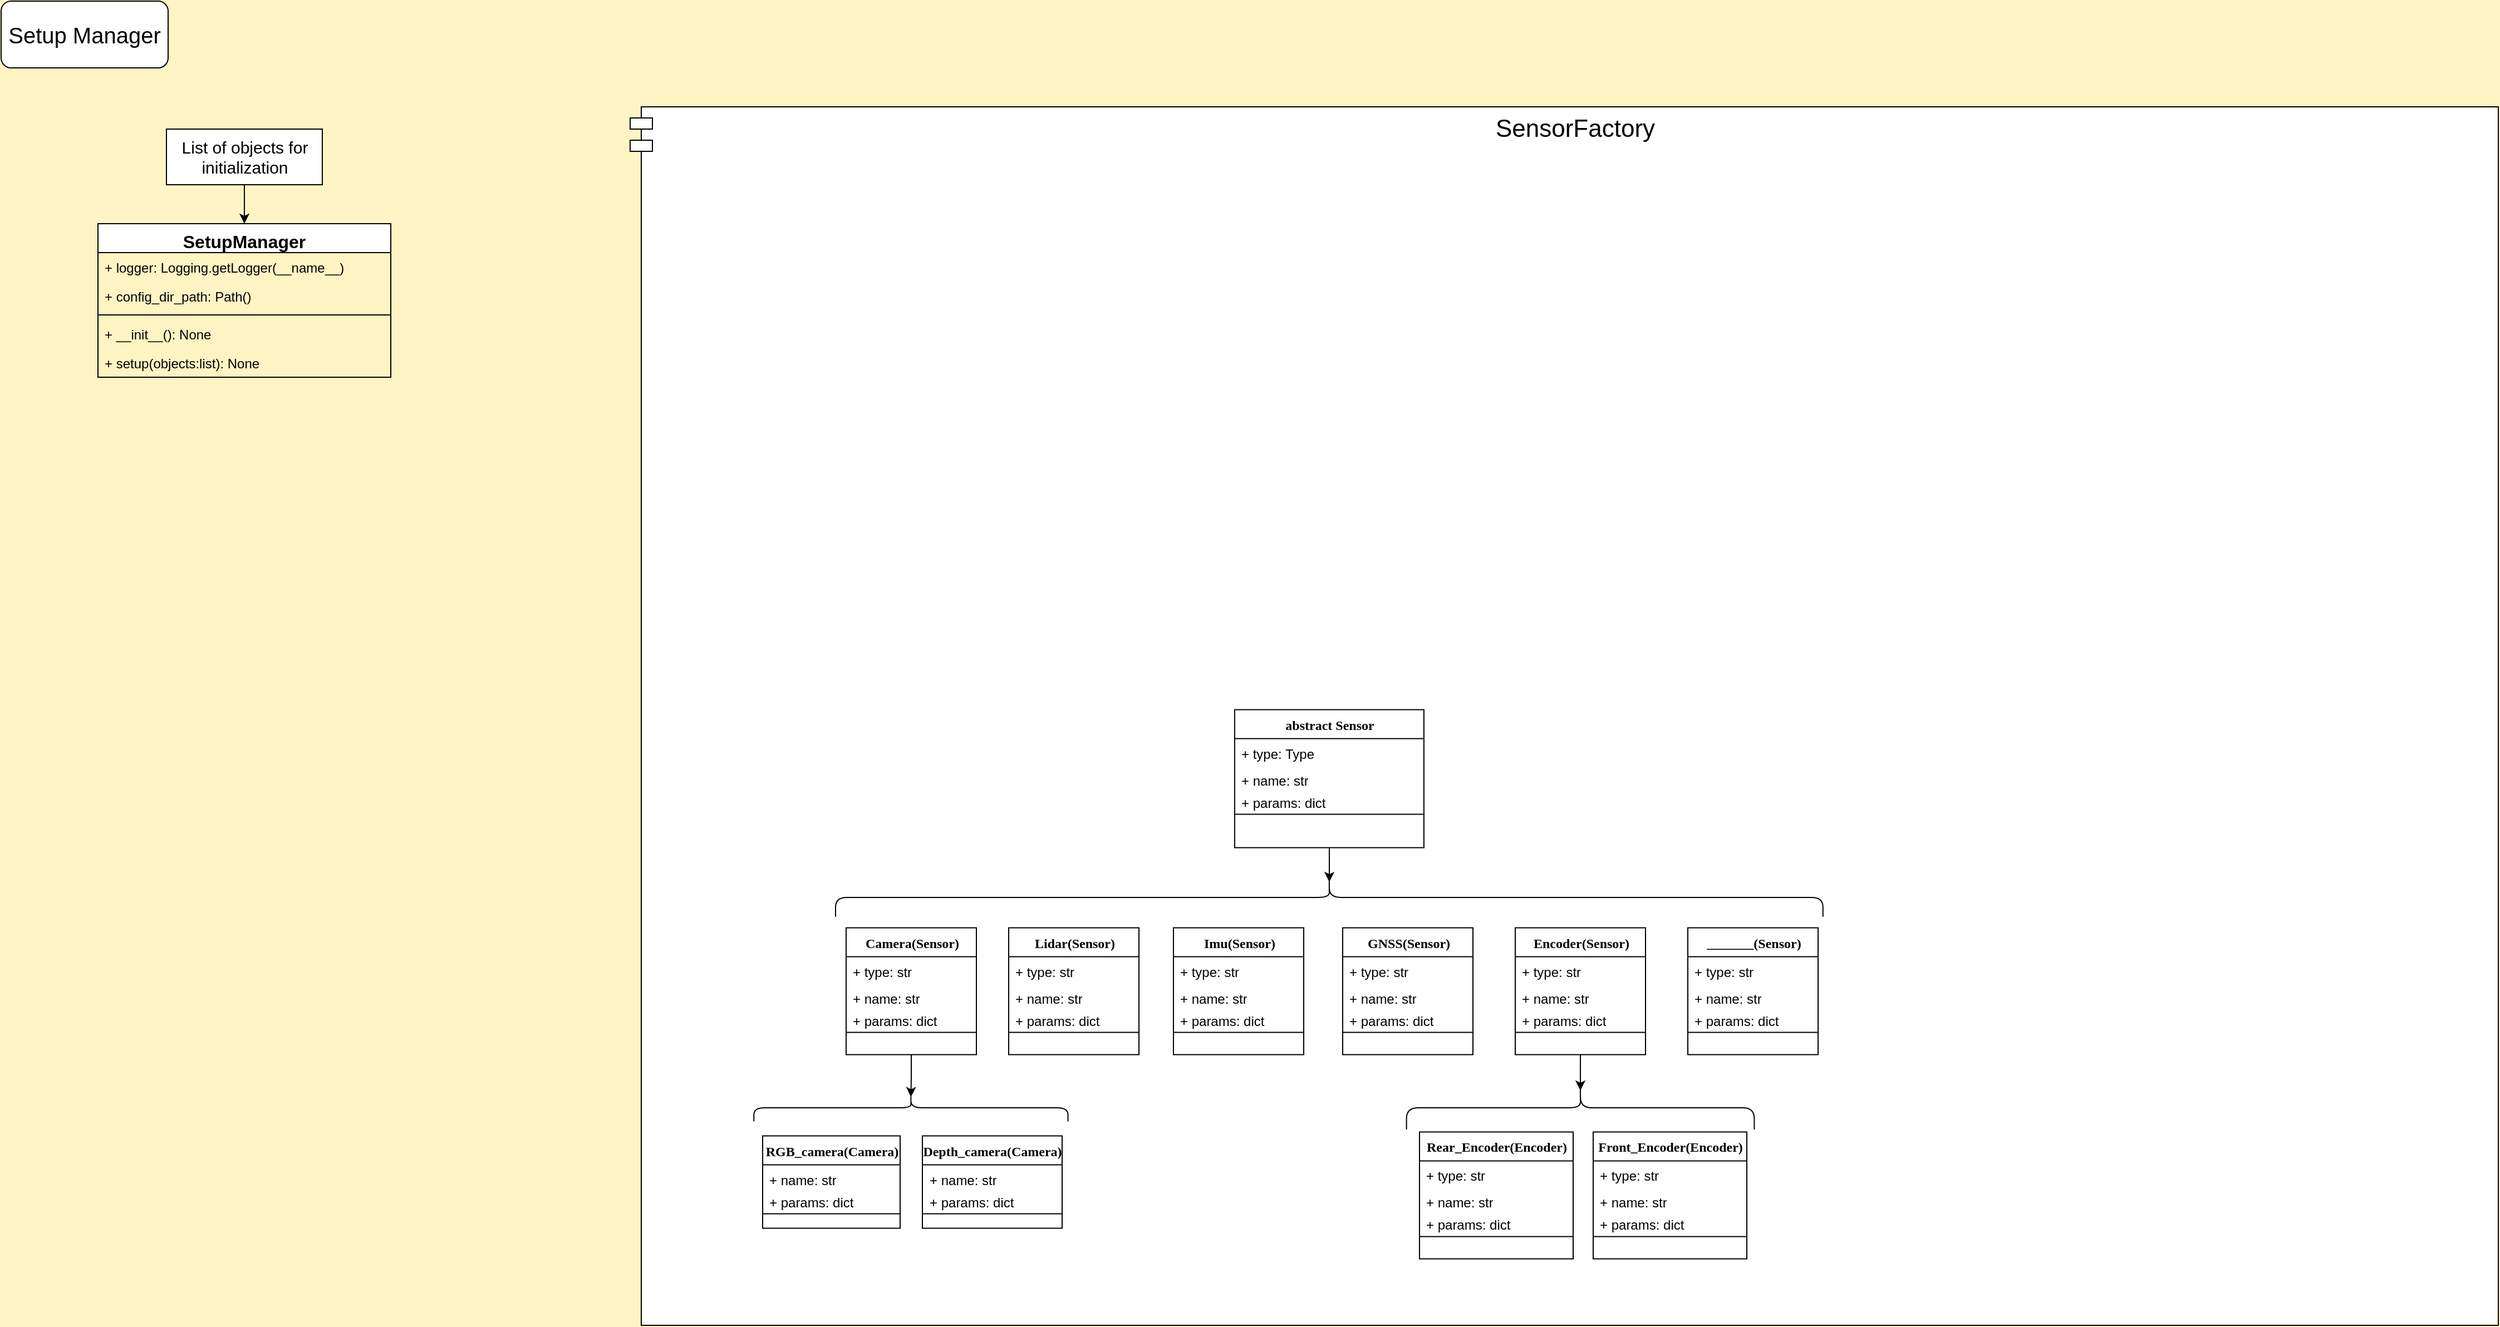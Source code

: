<mxfile version="21.1.2" type="device">
  <diagram name="Page-1" id="9f46799a-70d6-7492-0946-bef42562c5a5">
    <mxGraphModel dx="6105" dy="2260" grid="0" gridSize="10" guides="1" tooltips="1" connect="1" arrows="1" fold="1" page="1" pageScale="1" pageWidth="1100" pageHeight="850" background="#FFF4C3" math="0" shadow="0">
      <root>
        <mxCell id="0" />
        <mxCell id="1" parent="0" />
        <mxCell id="Aylq7W8BoPlnoGxo-zvF-60" value="&lt;font style=&quot;font-size: 22px;&quot;&gt;SensorFactory&lt;/font&gt;" style="shape=module;align=left;spacingLeft=20;align=center;verticalAlign=top;whiteSpace=wrap;html=1;" vertex="1" parent="1">
          <mxGeometry x="-1635" y="95" width="1678" height="1095" as="geometry" />
        </mxCell>
        <mxCell id="PfdxGWVudXJHfrVKH4m6-9" value="&lt;font style=&quot;&quot;&gt;&lt;span style=&quot;font-size: 20px;&quot;&gt;Setup Manager&lt;/span&gt;&lt;br&gt;&lt;/font&gt;" style="rounded=1;whiteSpace=wrap;html=1;" parent="1" vertex="1">
          <mxGeometry x="-2200" width="150" height="60" as="geometry" />
        </mxCell>
        <mxCell id="V_455w8ZprKLAPUMnkuS-11" style="edgeStyle=orthogonalEdgeStyle;rounded=0;orthogonalLoop=1;jettySize=auto;html=1;entryX=0.5;entryY=0;entryDx=0;entryDy=0;" parent="1" source="zKVxdJpC08GL1bF6zu99-47" target="V_455w8ZprKLAPUMnkuS-1" edge="1">
          <mxGeometry relative="1" as="geometry" />
        </mxCell>
        <mxCell id="zKVxdJpC08GL1bF6zu99-47" value="&lt;font style=&quot;font-size: 15px;&quot;&gt;List of objects for initialization&lt;/font&gt;" style="html=1;whiteSpace=wrap;" parent="1" vertex="1">
          <mxGeometry x="-2051.5" y="115" width="140" height="50" as="geometry" />
        </mxCell>
        <mxCell id="V_455w8ZprKLAPUMnkuS-1" value="&lt;span style=&quot;font-size: 16px;&quot;&gt;SetupManager&lt;/span&gt;" style="swimlane;fontStyle=1;align=center;verticalAlign=top;childLayout=stackLayout;horizontal=1;startSize=26;horizontalStack=0;resizeParent=1;resizeParentMax=0;resizeLast=0;collapsible=1;marginBottom=0;whiteSpace=wrap;html=1;" parent="1" vertex="1">
          <mxGeometry x="-2113" y="200" width="263" height="138" as="geometry" />
        </mxCell>
        <mxCell id="ovOFpTvWV7OLr1ogFVto-1" value="+ logger: Logging.getLogger(__name__)" style="text;strokeColor=none;fillColor=none;align=left;verticalAlign=top;spacingLeft=4;spacingRight=4;overflow=hidden;rotatable=0;points=[[0,0.5],[1,0.5]];portConstraint=eastwest;whiteSpace=wrap;html=1;" parent="V_455w8ZprKLAPUMnkuS-1" vertex="1">
          <mxGeometry y="26" width="263" height="26" as="geometry" />
        </mxCell>
        <mxCell id="V_455w8ZprKLAPUMnkuS-3" value="+ config_dir_path: Path()" style="text;strokeColor=none;fillColor=none;align=left;verticalAlign=top;spacingLeft=4;spacingRight=4;overflow=hidden;rotatable=0;points=[[0,0.5],[1,0.5]];portConstraint=eastwest;whiteSpace=wrap;html=1;" parent="V_455w8ZprKLAPUMnkuS-1" vertex="1">
          <mxGeometry y="52" width="263" height="26" as="geometry" />
        </mxCell>
        <mxCell id="V_455w8ZprKLAPUMnkuS-5" value="" style="line;strokeWidth=1;fillColor=none;align=left;verticalAlign=middle;spacingTop=-1;spacingLeft=3;spacingRight=3;rotatable=0;labelPosition=right;points=[];portConstraint=eastwest;strokeColor=inherit;" parent="V_455w8ZprKLAPUMnkuS-1" vertex="1">
          <mxGeometry y="78" width="263" height="8" as="geometry" />
        </mxCell>
        <mxCell id="V_455w8ZprKLAPUMnkuS-6" value="+ __init__(): None" style="text;strokeColor=none;fillColor=none;align=left;verticalAlign=top;spacingLeft=4;spacingRight=4;overflow=hidden;rotatable=0;points=[[0,0.5],[1,0.5]];portConstraint=eastwest;whiteSpace=wrap;html=1;" parent="V_455w8ZprKLAPUMnkuS-1" vertex="1">
          <mxGeometry y="86" width="263" height="26" as="geometry" />
        </mxCell>
        <mxCell id="V_455w8ZprKLAPUMnkuS-7" value="+ setup(objects:list): None" style="text;strokeColor=none;fillColor=none;align=left;verticalAlign=top;spacingLeft=4;spacingRight=4;overflow=hidden;rotatable=0;points=[[0,0.5],[1,0.5]];portConstraint=eastwest;whiteSpace=wrap;html=1;" parent="V_455w8ZprKLAPUMnkuS-1" vertex="1">
          <mxGeometry y="112" width="263" height="26" as="geometry" />
        </mxCell>
        <mxCell id="Aylq7W8BoPlnoGxo-zvF-1" style="edgeStyle=orthogonalEdgeStyle;rounded=0;orthogonalLoop=1;jettySize=auto;html=1;entryX=0.1;entryY=0.5;entryDx=0;entryDy=0;entryPerimeter=0;" edge="1" parent="1" source="Aylq7W8BoPlnoGxo-zvF-2" target="Aylq7W8BoPlnoGxo-zvF-34">
          <mxGeometry relative="1" as="geometry" />
        </mxCell>
        <mxCell id="Aylq7W8BoPlnoGxo-zvF-2" value="abstract Sensor" style="swimlane;html=1;fontStyle=1;align=center;verticalAlign=top;childLayout=stackLayout;horizontal=1;startSize=26;horizontalStack=0;resizeParent=1;resizeLast=0;collapsible=1;marginBottom=0;swimlaneFillColor=#ffffff;rounded=0;shadow=0;comic=0;labelBackgroundColor=none;strokeWidth=1;fillColor=none;fontFamily=Verdana;fontSize=12" vertex="1" parent="1">
          <mxGeometry x="-1092.05" y="636.81" width="170" height="124" as="geometry" />
        </mxCell>
        <mxCell id="Aylq7W8BoPlnoGxo-zvF-3" value="+ type: Type" style="text;html=1;strokeColor=none;fillColor=none;align=left;verticalAlign=top;spacingLeft=4;spacingRight=4;whiteSpace=wrap;overflow=hidden;rotatable=0;points=[[0,0.5],[1,0.5]];portConstraint=eastwest;" vertex="1" parent="Aylq7W8BoPlnoGxo-zvF-2">
          <mxGeometry y="26" width="170" height="24" as="geometry" />
        </mxCell>
        <mxCell id="Aylq7W8BoPlnoGxo-zvF-4" value="+ name: str" style="text;html=1;strokeColor=none;fillColor=none;align=left;verticalAlign=top;spacingLeft=4;spacingRight=4;whiteSpace=wrap;overflow=hidden;rotatable=0;points=[[0,0.5],[1,0.5]];portConstraint=eastwest;" vertex="1" parent="Aylq7W8BoPlnoGxo-zvF-2">
          <mxGeometry y="50" width="170" height="20" as="geometry" />
        </mxCell>
        <mxCell id="Aylq7W8BoPlnoGxo-zvF-5" value="+ params: dict" style="text;html=1;strokeColor=none;fillColor=none;align=left;verticalAlign=top;spacingLeft=4;spacingRight=4;whiteSpace=wrap;overflow=hidden;rotatable=0;points=[[0,0.5],[1,0.5]];portConstraint=eastwest;" vertex="1" parent="Aylq7W8BoPlnoGxo-zvF-2">
          <mxGeometry y="70" width="170" height="20" as="geometry" />
        </mxCell>
        <mxCell id="Aylq7W8BoPlnoGxo-zvF-6" value="" style="line;html=1;strokeWidth=1;fillColor=none;align=left;verticalAlign=middle;spacingTop=-1;spacingLeft=3;spacingRight=3;rotatable=0;labelPosition=right;points=[];portConstraint=eastwest;" vertex="1" parent="Aylq7W8BoPlnoGxo-zvF-2">
          <mxGeometry y="90" width="170" height="8" as="geometry" />
        </mxCell>
        <mxCell id="Aylq7W8BoPlnoGxo-zvF-7" style="edgeStyle=orthogonalEdgeStyle;rounded=0;orthogonalLoop=1;jettySize=auto;html=1;entryX=0.1;entryY=0.5;entryDx=0;entryDy=0;entryPerimeter=0;" edge="1" parent="1" source="Aylq7W8BoPlnoGxo-zvF-8" target="Aylq7W8BoPlnoGxo-zvF-48">
          <mxGeometry relative="1" as="geometry" />
        </mxCell>
        <mxCell id="Aylq7W8BoPlnoGxo-zvF-8" value="Camera(Sensor)" style="swimlane;html=1;fontStyle=1;align=center;verticalAlign=top;childLayout=stackLayout;horizontal=1;startSize=26;horizontalStack=0;resizeParent=1;resizeLast=0;collapsible=1;marginBottom=0;swimlaneFillColor=#ffffff;rounded=0;shadow=0;comic=0;labelBackgroundColor=none;strokeWidth=1;fillColor=none;fontFamily=Verdana;fontSize=12" vertex="1" parent="1">
          <mxGeometry x="-1441" y="832.81" width="117" height="114" as="geometry" />
        </mxCell>
        <mxCell id="Aylq7W8BoPlnoGxo-zvF-9" value="+ type: str" style="text;html=1;strokeColor=none;fillColor=none;align=left;verticalAlign=top;spacingLeft=4;spacingRight=4;whiteSpace=wrap;overflow=hidden;rotatable=0;points=[[0,0.5],[1,0.5]];portConstraint=eastwest;" vertex="1" parent="Aylq7W8BoPlnoGxo-zvF-8">
          <mxGeometry y="26" width="117" height="24" as="geometry" />
        </mxCell>
        <mxCell id="Aylq7W8BoPlnoGxo-zvF-10" value="+ name: str" style="text;html=1;strokeColor=none;fillColor=none;align=left;verticalAlign=top;spacingLeft=4;spacingRight=4;whiteSpace=wrap;overflow=hidden;rotatable=0;points=[[0,0.5],[1,0.5]];portConstraint=eastwest;" vertex="1" parent="Aylq7W8BoPlnoGxo-zvF-8">
          <mxGeometry y="50" width="117" height="20" as="geometry" />
        </mxCell>
        <mxCell id="Aylq7W8BoPlnoGxo-zvF-11" value="+ params: dict" style="text;html=1;strokeColor=none;fillColor=none;align=left;verticalAlign=top;spacingLeft=4;spacingRight=4;whiteSpace=wrap;overflow=hidden;rotatable=0;points=[[0,0.5],[1,0.5]];portConstraint=eastwest;" vertex="1" parent="Aylq7W8BoPlnoGxo-zvF-8">
          <mxGeometry y="70" width="117" height="20" as="geometry" />
        </mxCell>
        <mxCell id="Aylq7W8BoPlnoGxo-zvF-12" value="" style="line;html=1;strokeWidth=1;fillColor=none;align=left;verticalAlign=middle;spacingTop=-1;spacingLeft=3;spacingRight=3;rotatable=0;labelPosition=right;points=[];portConstraint=eastwest;" vertex="1" parent="Aylq7W8BoPlnoGxo-zvF-8">
          <mxGeometry y="90" width="117" height="8" as="geometry" />
        </mxCell>
        <mxCell id="Aylq7W8BoPlnoGxo-zvF-13" value="Lidar(Sensor)" style="swimlane;html=1;fontStyle=1;align=center;verticalAlign=top;childLayout=stackLayout;horizontal=1;startSize=26;horizontalStack=0;resizeParent=1;resizeLast=0;collapsible=1;marginBottom=0;swimlaneFillColor=#ffffff;rounded=0;shadow=0;comic=0;labelBackgroundColor=none;strokeWidth=1;fillColor=none;fontFamily=Verdana;fontSize=12" vertex="1" parent="1">
          <mxGeometry x="-1295" y="832.81" width="117" height="114" as="geometry" />
        </mxCell>
        <mxCell id="Aylq7W8BoPlnoGxo-zvF-14" value="+ type: str" style="text;html=1;strokeColor=none;fillColor=none;align=left;verticalAlign=top;spacingLeft=4;spacingRight=4;whiteSpace=wrap;overflow=hidden;rotatable=0;points=[[0,0.5],[1,0.5]];portConstraint=eastwest;" vertex="1" parent="Aylq7W8BoPlnoGxo-zvF-13">
          <mxGeometry y="26" width="117" height="24" as="geometry" />
        </mxCell>
        <mxCell id="Aylq7W8BoPlnoGxo-zvF-15" value="+ name: str" style="text;html=1;strokeColor=none;fillColor=none;align=left;verticalAlign=top;spacingLeft=4;spacingRight=4;whiteSpace=wrap;overflow=hidden;rotatable=0;points=[[0,0.5],[1,0.5]];portConstraint=eastwest;" vertex="1" parent="Aylq7W8BoPlnoGxo-zvF-13">
          <mxGeometry y="50" width="117" height="20" as="geometry" />
        </mxCell>
        <mxCell id="Aylq7W8BoPlnoGxo-zvF-16" value="+ params: dict" style="text;html=1;strokeColor=none;fillColor=none;align=left;verticalAlign=top;spacingLeft=4;spacingRight=4;whiteSpace=wrap;overflow=hidden;rotatable=0;points=[[0,0.5],[1,0.5]];portConstraint=eastwest;" vertex="1" parent="Aylq7W8BoPlnoGxo-zvF-13">
          <mxGeometry y="70" width="117" height="20" as="geometry" />
        </mxCell>
        <mxCell id="Aylq7W8BoPlnoGxo-zvF-17" value="" style="line;html=1;strokeWidth=1;fillColor=none;align=left;verticalAlign=middle;spacingTop=-1;spacingLeft=3;spacingRight=3;rotatable=0;labelPosition=right;points=[];portConstraint=eastwest;" vertex="1" parent="Aylq7W8BoPlnoGxo-zvF-13">
          <mxGeometry y="90" width="117" height="8" as="geometry" />
        </mxCell>
        <mxCell id="Aylq7W8BoPlnoGxo-zvF-18" value="Imu(Sensor)" style="swimlane;html=1;fontStyle=1;align=center;verticalAlign=top;childLayout=stackLayout;horizontal=1;startSize=26;horizontalStack=0;resizeParent=1;resizeLast=0;collapsible=1;marginBottom=0;swimlaneFillColor=#ffffff;rounded=0;shadow=0;comic=0;labelBackgroundColor=none;strokeWidth=1;fillColor=none;fontFamily=Verdana;fontSize=12" vertex="1" parent="1">
          <mxGeometry x="-1147" y="832.81" width="117" height="114" as="geometry" />
        </mxCell>
        <mxCell id="Aylq7W8BoPlnoGxo-zvF-19" value="+ type: str" style="text;html=1;strokeColor=none;fillColor=none;align=left;verticalAlign=top;spacingLeft=4;spacingRight=4;whiteSpace=wrap;overflow=hidden;rotatable=0;points=[[0,0.5],[1,0.5]];portConstraint=eastwest;" vertex="1" parent="Aylq7W8BoPlnoGxo-zvF-18">
          <mxGeometry y="26" width="117" height="24" as="geometry" />
        </mxCell>
        <mxCell id="Aylq7W8BoPlnoGxo-zvF-20" value="+ name: str" style="text;html=1;strokeColor=none;fillColor=none;align=left;verticalAlign=top;spacingLeft=4;spacingRight=4;whiteSpace=wrap;overflow=hidden;rotatable=0;points=[[0,0.5],[1,0.5]];portConstraint=eastwest;" vertex="1" parent="Aylq7W8BoPlnoGxo-zvF-18">
          <mxGeometry y="50" width="117" height="20" as="geometry" />
        </mxCell>
        <mxCell id="Aylq7W8BoPlnoGxo-zvF-21" value="+ params: dict" style="text;html=1;strokeColor=none;fillColor=none;align=left;verticalAlign=top;spacingLeft=4;spacingRight=4;whiteSpace=wrap;overflow=hidden;rotatable=0;points=[[0,0.5],[1,0.5]];portConstraint=eastwest;" vertex="1" parent="Aylq7W8BoPlnoGxo-zvF-18">
          <mxGeometry y="70" width="117" height="20" as="geometry" />
        </mxCell>
        <mxCell id="Aylq7W8BoPlnoGxo-zvF-22" value="" style="line;html=1;strokeWidth=1;fillColor=none;align=left;verticalAlign=middle;spacingTop=-1;spacingLeft=3;spacingRight=3;rotatable=0;labelPosition=right;points=[];portConstraint=eastwest;" vertex="1" parent="Aylq7W8BoPlnoGxo-zvF-18">
          <mxGeometry y="90" width="117" height="8" as="geometry" />
        </mxCell>
        <mxCell id="Aylq7W8BoPlnoGxo-zvF-23" value="GNSS(Sensor)" style="swimlane;html=1;fontStyle=1;align=center;verticalAlign=top;childLayout=stackLayout;horizontal=1;startSize=26;horizontalStack=0;resizeParent=1;resizeLast=0;collapsible=1;marginBottom=0;swimlaneFillColor=#ffffff;rounded=0;shadow=0;comic=0;labelBackgroundColor=none;strokeWidth=1;fillColor=none;fontFamily=Verdana;fontSize=12" vertex="1" parent="1">
          <mxGeometry x="-995" y="832.81" width="117" height="114" as="geometry" />
        </mxCell>
        <mxCell id="Aylq7W8BoPlnoGxo-zvF-24" value="+ type: str" style="text;html=1;strokeColor=none;fillColor=none;align=left;verticalAlign=top;spacingLeft=4;spacingRight=4;whiteSpace=wrap;overflow=hidden;rotatable=0;points=[[0,0.5],[1,0.5]];portConstraint=eastwest;" vertex="1" parent="Aylq7W8BoPlnoGxo-zvF-23">
          <mxGeometry y="26" width="117" height="24" as="geometry" />
        </mxCell>
        <mxCell id="Aylq7W8BoPlnoGxo-zvF-25" value="+ name: str" style="text;html=1;strokeColor=none;fillColor=none;align=left;verticalAlign=top;spacingLeft=4;spacingRight=4;whiteSpace=wrap;overflow=hidden;rotatable=0;points=[[0,0.5],[1,0.5]];portConstraint=eastwest;" vertex="1" parent="Aylq7W8BoPlnoGxo-zvF-23">
          <mxGeometry y="50" width="117" height="20" as="geometry" />
        </mxCell>
        <mxCell id="Aylq7W8BoPlnoGxo-zvF-26" value="+ params: dict" style="text;html=1;strokeColor=none;fillColor=none;align=left;verticalAlign=top;spacingLeft=4;spacingRight=4;whiteSpace=wrap;overflow=hidden;rotatable=0;points=[[0,0.5],[1,0.5]];portConstraint=eastwest;" vertex="1" parent="Aylq7W8BoPlnoGxo-zvF-23">
          <mxGeometry y="70" width="117" height="20" as="geometry" />
        </mxCell>
        <mxCell id="Aylq7W8BoPlnoGxo-zvF-27" value="" style="line;html=1;strokeWidth=1;fillColor=none;align=left;verticalAlign=middle;spacingTop=-1;spacingLeft=3;spacingRight=3;rotatable=0;labelPosition=right;points=[];portConstraint=eastwest;" vertex="1" parent="Aylq7W8BoPlnoGxo-zvF-23">
          <mxGeometry y="90" width="117" height="8" as="geometry" />
        </mxCell>
        <mxCell id="Aylq7W8BoPlnoGxo-zvF-28" style="edgeStyle=orthogonalEdgeStyle;rounded=0;orthogonalLoop=1;jettySize=auto;html=1;entryX=0.1;entryY=0.5;entryDx=0;entryDy=0;entryPerimeter=0;" edge="1" parent="1" source="Aylq7W8BoPlnoGxo-zvF-29" target="Aylq7W8BoPlnoGxo-zvF-59">
          <mxGeometry relative="1" as="geometry" />
        </mxCell>
        <mxCell id="Aylq7W8BoPlnoGxo-zvF-29" value="Encoder(Sensor)" style="swimlane;html=1;fontStyle=1;align=center;verticalAlign=top;childLayout=stackLayout;horizontal=1;startSize=26;horizontalStack=0;resizeParent=1;resizeLast=0;collapsible=1;marginBottom=0;swimlaneFillColor=#ffffff;rounded=0;shadow=0;comic=0;labelBackgroundColor=none;strokeWidth=1;fillColor=none;fontFamily=Verdana;fontSize=12" vertex="1" parent="1">
          <mxGeometry x="-840" y="832.81" width="117" height="114" as="geometry" />
        </mxCell>
        <mxCell id="Aylq7W8BoPlnoGxo-zvF-30" value="+ type: str" style="text;html=1;strokeColor=none;fillColor=none;align=left;verticalAlign=top;spacingLeft=4;spacingRight=4;whiteSpace=wrap;overflow=hidden;rotatable=0;points=[[0,0.5],[1,0.5]];portConstraint=eastwest;" vertex="1" parent="Aylq7W8BoPlnoGxo-zvF-29">
          <mxGeometry y="26" width="117" height="24" as="geometry" />
        </mxCell>
        <mxCell id="Aylq7W8BoPlnoGxo-zvF-31" value="+ name: str" style="text;html=1;strokeColor=none;fillColor=none;align=left;verticalAlign=top;spacingLeft=4;spacingRight=4;whiteSpace=wrap;overflow=hidden;rotatable=0;points=[[0,0.5],[1,0.5]];portConstraint=eastwest;" vertex="1" parent="Aylq7W8BoPlnoGxo-zvF-29">
          <mxGeometry y="50" width="117" height="20" as="geometry" />
        </mxCell>
        <mxCell id="Aylq7W8BoPlnoGxo-zvF-32" value="+ params: dict" style="text;html=1;strokeColor=none;fillColor=none;align=left;verticalAlign=top;spacingLeft=4;spacingRight=4;whiteSpace=wrap;overflow=hidden;rotatable=0;points=[[0,0.5],[1,0.5]];portConstraint=eastwest;" vertex="1" parent="Aylq7W8BoPlnoGxo-zvF-29">
          <mxGeometry y="70" width="117" height="20" as="geometry" />
        </mxCell>
        <mxCell id="Aylq7W8BoPlnoGxo-zvF-33" value="" style="line;html=1;strokeWidth=1;fillColor=none;align=left;verticalAlign=middle;spacingTop=-1;spacingLeft=3;spacingRight=3;rotatable=0;labelPosition=right;points=[];portConstraint=eastwest;" vertex="1" parent="Aylq7W8BoPlnoGxo-zvF-29">
          <mxGeometry y="90" width="117" height="8" as="geometry" />
        </mxCell>
        <mxCell id="Aylq7W8BoPlnoGxo-zvF-34" value="" style="shape=curlyBracket;whiteSpace=wrap;html=1;rounded=1;labelPosition=left;verticalLabelPosition=middle;align=right;verticalAlign=middle;rotation=90;" vertex="1" parent="1">
          <mxGeometry x="-1024.43" y="362" width="34.75" height="886.88" as="geometry" />
        </mxCell>
        <mxCell id="Aylq7W8BoPlnoGxo-zvF-35" value="_______(Sensor)" style="swimlane;html=1;fontStyle=1;align=center;verticalAlign=top;childLayout=stackLayout;horizontal=1;startSize=26;horizontalStack=0;resizeParent=1;resizeLast=0;collapsible=1;marginBottom=0;swimlaneFillColor=#ffffff;rounded=0;shadow=0;comic=0;labelBackgroundColor=none;strokeWidth=1;fillColor=none;fontFamily=Verdana;fontSize=12" vertex="1" parent="1">
          <mxGeometry x="-685" y="832.81" width="117" height="114" as="geometry" />
        </mxCell>
        <mxCell id="Aylq7W8BoPlnoGxo-zvF-36" value="+ type: str" style="text;html=1;strokeColor=none;fillColor=none;align=left;verticalAlign=top;spacingLeft=4;spacingRight=4;whiteSpace=wrap;overflow=hidden;rotatable=0;points=[[0,0.5],[1,0.5]];portConstraint=eastwest;" vertex="1" parent="Aylq7W8BoPlnoGxo-zvF-35">
          <mxGeometry y="26" width="117" height="24" as="geometry" />
        </mxCell>
        <mxCell id="Aylq7W8BoPlnoGxo-zvF-37" value="+ name: str" style="text;html=1;strokeColor=none;fillColor=none;align=left;verticalAlign=top;spacingLeft=4;spacingRight=4;whiteSpace=wrap;overflow=hidden;rotatable=0;points=[[0,0.5],[1,0.5]];portConstraint=eastwest;" vertex="1" parent="Aylq7W8BoPlnoGxo-zvF-35">
          <mxGeometry y="50" width="117" height="20" as="geometry" />
        </mxCell>
        <mxCell id="Aylq7W8BoPlnoGxo-zvF-38" value="+ params: dict" style="text;html=1;strokeColor=none;fillColor=none;align=left;verticalAlign=top;spacingLeft=4;spacingRight=4;whiteSpace=wrap;overflow=hidden;rotatable=0;points=[[0,0.5],[1,0.5]];portConstraint=eastwest;" vertex="1" parent="Aylq7W8BoPlnoGxo-zvF-35">
          <mxGeometry y="70" width="117" height="20" as="geometry" />
        </mxCell>
        <mxCell id="Aylq7W8BoPlnoGxo-zvF-39" value="" style="line;html=1;strokeWidth=1;fillColor=none;align=left;verticalAlign=middle;spacingTop=-1;spacingLeft=3;spacingRight=3;rotatable=0;labelPosition=right;points=[];portConstraint=eastwest;" vertex="1" parent="Aylq7W8BoPlnoGxo-zvF-35">
          <mxGeometry y="90" width="117" height="8" as="geometry" />
        </mxCell>
        <mxCell id="Aylq7W8BoPlnoGxo-zvF-40" value="RGB_camera(Camera)" style="swimlane;html=1;fontStyle=1;align=center;verticalAlign=top;childLayout=stackLayout;horizontal=1;startSize=26;horizontalStack=0;resizeParent=1;resizeLast=0;collapsible=1;marginBottom=0;swimlaneFillColor=#ffffff;rounded=0;shadow=0;comic=0;labelBackgroundColor=none;strokeWidth=1;fillColor=none;fontFamily=Verdana;fontSize=12" vertex="1" parent="1">
          <mxGeometry x="-1516" y="1019.81" width="123.5" height="83" as="geometry" />
        </mxCell>
        <mxCell id="Aylq7W8BoPlnoGxo-zvF-41" value="+ name: str" style="text;html=1;strokeColor=none;fillColor=none;align=left;verticalAlign=top;spacingLeft=4;spacingRight=4;whiteSpace=wrap;overflow=hidden;rotatable=0;points=[[0,0.5],[1,0.5]];portConstraint=eastwest;" vertex="1" parent="Aylq7W8BoPlnoGxo-zvF-40">
          <mxGeometry y="26" width="123.5" height="20" as="geometry" />
        </mxCell>
        <mxCell id="Aylq7W8BoPlnoGxo-zvF-42" value="+ params: dict" style="text;html=1;strokeColor=none;fillColor=none;align=left;verticalAlign=top;spacingLeft=4;spacingRight=4;whiteSpace=wrap;overflow=hidden;rotatable=0;points=[[0,0.5],[1,0.5]];portConstraint=eastwest;" vertex="1" parent="Aylq7W8BoPlnoGxo-zvF-40">
          <mxGeometry y="46" width="123.5" height="20" as="geometry" />
        </mxCell>
        <mxCell id="Aylq7W8BoPlnoGxo-zvF-43" value="" style="line;html=1;strokeWidth=1;fillColor=none;align=left;verticalAlign=middle;spacingTop=-1;spacingLeft=3;spacingRight=3;rotatable=0;labelPosition=right;points=[];portConstraint=eastwest;" vertex="1" parent="Aylq7W8BoPlnoGxo-zvF-40">
          <mxGeometry y="66" width="123.5" height="8" as="geometry" />
        </mxCell>
        <mxCell id="Aylq7W8BoPlnoGxo-zvF-44" value="Depth_camera(Camera)" style="swimlane;html=1;fontStyle=1;align=center;verticalAlign=top;childLayout=stackLayout;horizontal=1;startSize=26;horizontalStack=0;resizeParent=1;resizeLast=0;collapsible=1;marginBottom=0;swimlaneFillColor=#ffffff;rounded=0;shadow=0;comic=0;labelBackgroundColor=none;strokeWidth=1;fillColor=none;fontFamily=Verdana;fontSize=12" vertex="1" parent="1">
          <mxGeometry x="-1372.5" y="1019.81" width="125.5" height="83" as="geometry" />
        </mxCell>
        <mxCell id="Aylq7W8BoPlnoGxo-zvF-45" value="+ name: str" style="text;html=1;strokeColor=none;fillColor=none;align=left;verticalAlign=top;spacingLeft=4;spacingRight=4;whiteSpace=wrap;overflow=hidden;rotatable=0;points=[[0,0.5],[1,0.5]];portConstraint=eastwest;" vertex="1" parent="Aylq7W8BoPlnoGxo-zvF-44">
          <mxGeometry y="26" width="125.5" height="20" as="geometry" />
        </mxCell>
        <mxCell id="Aylq7W8BoPlnoGxo-zvF-46" value="+ params: dict" style="text;html=1;strokeColor=none;fillColor=none;align=left;verticalAlign=top;spacingLeft=4;spacingRight=4;whiteSpace=wrap;overflow=hidden;rotatable=0;points=[[0,0.5],[1,0.5]];portConstraint=eastwest;" vertex="1" parent="Aylq7W8BoPlnoGxo-zvF-44">
          <mxGeometry y="46" width="125.5" height="20" as="geometry" />
        </mxCell>
        <mxCell id="Aylq7W8BoPlnoGxo-zvF-47" value="" style="line;html=1;strokeWidth=1;fillColor=none;align=left;verticalAlign=middle;spacingTop=-1;spacingLeft=3;spacingRight=3;rotatable=0;labelPosition=right;points=[];portConstraint=eastwest;" vertex="1" parent="Aylq7W8BoPlnoGxo-zvF-44">
          <mxGeometry y="66" width="125.5" height="8" as="geometry" />
        </mxCell>
        <mxCell id="Aylq7W8BoPlnoGxo-zvF-48" value="" style="shape=curlyBracket;whiteSpace=wrap;html=1;rounded=1;labelPosition=left;verticalLabelPosition=middle;align=right;verticalAlign=middle;rotation=90;" vertex="1" parent="1">
          <mxGeometry x="-1395.06" y="853.49" width="24.5" height="282.13" as="geometry" />
        </mxCell>
        <mxCell id="Aylq7W8BoPlnoGxo-zvF-49" value="Rear_Encoder(Encoder)" style="swimlane;html=1;fontStyle=1;align=center;verticalAlign=top;childLayout=stackLayout;horizontal=1;startSize=26;horizontalStack=0;resizeParent=1;resizeLast=0;collapsible=1;marginBottom=0;swimlaneFillColor=#ffffff;rounded=0;shadow=0;comic=0;labelBackgroundColor=none;strokeWidth=1;fillColor=none;fontFamily=Verdana;fontSize=12" vertex="1" parent="1">
          <mxGeometry x="-926" y="1016.31" width="138" height="114" as="geometry" />
        </mxCell>
        <mxCell id="Aylq7W8BoPlnoGxo-zvF-50" value="+ type: str" style="text;html=1;strokeColor=none;fillColor=none;align=left;verticalAlign=top;spacingLeft=4;spacingRight=4;whiteSpace=wrap;overflow=hidden;rotatable=0;points=[[0,0.5],[1,0.5]];portConstraint=eastwest;" vertex="1" parent="Aylq7W8BoPlnoGxo-zvF-49">
          <mxGeometry y="26" width="138" height="24" as="geometry" />
        </mxCell>
        <mxCell id="Aylq7W8BoPlnoGxo-zvF-51" value="+ name: str" style="text;html=1;strokeColor=none;fillColor=none;align=left;verticalAlign=top;spacingLeft=4;spacingRight=4;whiteSpace=wrap;overflow=hidden;rotatable=0;points=[[0,0.5],[1,0.5]];portConstraint=eastwest;" vertex="1" parent="Aylq7W8BoPlnoGxo-zvF-49">
          <mxGeometry y="50" width="138" height="20" as="geometry" />
        </mxCell>
        <mxCell id="Aylq7W8BoPlnoGxo-zvF-52" value="+ params: dict" style="text;html=1;strokeColor=none;fillColor=none;align=left;verticalAlign=top;spacingLeft=4;spacingRight=4;whiteSpace=wrap;overflow=hidden;rotatable=0;points=[[0,0.5],[1,0.5]];portConstraint=eastwest;" vertex="1" parent="Aylq7W8BoPlnoGxo-zvF-49">
          <mxGeometry y="70" width="138" height="20" as="geometry" />
        </mxCell>
        <mxCell id="Aylq7W8BoPlnoGxo-zvF-53" value="" style="line;html=1;strokeWidth=1;fillColor=none;align=left;verticalAlign=middle;spacingTop=-1;spacingLeft=3;spacingRight=3;rotatable=0;labelPosition=right;points=[];portConstraint=eastwest;" vertex="1" parent="Aylq7W8BoPlnoGxo-zvF-49">
          <mxGeometry y="90" width="138" height="8" as="geometry" />
        </mxCell>
        <mxCell id="Aylq7W8BoPlnoGxo-zvF-54" value="Front_Encoder(Encoder)" style="swimlane;html=1;fontStyle=1;align=center;verticalAlign=top;childLayout=stackLayout;horizontal=1;startSize=26;horizontalStack=0;resizeParent=1;resizeLast=0;collapsible=1;marginBottom=0;swimlaneFillColor=#ffffff;rounded=0;shadow=0;comic=0;labelBackgroundColor=none;strokeWidth=1;fillColor=none;fontFamily=Verdana;fontSize=12" vertex="1" parent="1">
          <mxGeometry x="-770" y="1016.31" width="138" height="114" as="geometry" />
        </mxCell>
        <mxCell id="Aylq7W8BoPlnoGxo-zvF-55" value="+ type: str" style="text;html=1;strokeColor=none;fillColor=none;align=left;verticalAlign=top;spacingLeft=4;spacingRight=4;whiteSpace=wrap;overflow=hidden;rotatable=0;points=[[0,0.5],[1,0.5]];portConstraint=eastwest;" vertex="1" parent="Aylq7W8BoPlnoGxo-zvF-54">
          <mxGeometry y="26" width="138" height="24" as="geometry" />
        </mxCell>
        <mxCell id="Aylq7W8BoPlnoGxo-zvF-56" value="+ name: str" style="text;html=1;strokeColor=none;fillColor=none;align=left;verticalAlign=top;spacingLeft=4;spacingRight=4;whiteSpace=wrap;overflow=hidden;rotatable=0;points=[[0,0.5],[1,0.5]];portConstraint=eastwest;" vertex="1" parent="Aylq7W8BoPlnoGxo-zvF-54">
          <mxGeometry y="50" width="138" height="20" as="geometry" />
        </mxCell>
        <mxCell id="Aylq7W8BoPlnoGxo-zvF-57" value="+ params: dict" style="text;html=1;strokeColor=none;fillColor=none;align=left;verticalAlign=top;spacingLeft=4;spacingRight=4;whiteSpace=wrap;overflow=hidden;rotatable=0;points=[[0,0.5],[1,0.5]];portConstraint=eastwest;" vertex="1" parent="Aylq7W8BoPlnoGxo-zvF-54">
          <mxGeometry y="70" width="138" height="20" as="geometry" />
        </mxCell>
        <mxCell id="Aylq7W8BoPlnoGxo-zvF-58" value="" style="line;html=1;strokeWidth=1;fillColor=none;align=left;verticalAlign=middle;spacingTop=-1;spacingLeft=3;spacingRight=3;rotatable=0;labelPosition=right;points=[];portConstraint=eastwest;" vertex="1" parent="Aylq7W8BoPlnoGxo-zvF-54">
          <mxGeometry y="90" width="138" height="8" as="geometry" />
        </mxCell>
        <mxCell id="Aylq7W8BoPlnoGxo-zvF-59" value="" style="shape=curlyBracket;whiteSpace=wrap;html=1;rounded=1;labelPosition=left;verticalLabelPosition=middle;align=right;verticalAlign=middle;rotation=90;" vertex="1" parent="1">
          <mxGeometry x="-801" y="838.37" width="39" height="312.38" as="geometry" />
        </mxCell>
      </root>
    </mxGraphModel>
  </diagram>
</mxfile>

